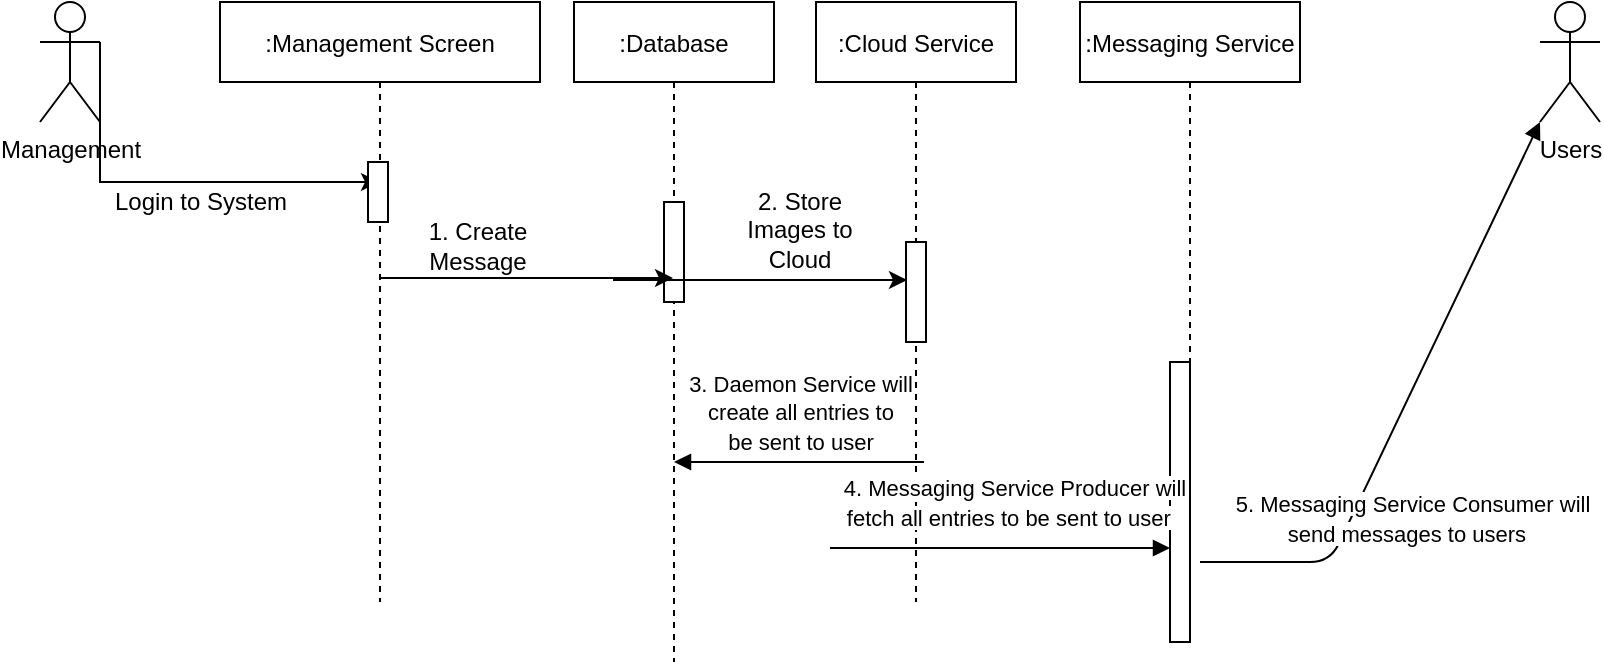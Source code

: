 <mxfile version="16.4.7" type="github">
  <diagram id="kgpKYQtTHZ0yAKxKKP6v" name="Page-1">
    <mxGraphModel dx="946" dy="557" grid="1" gridSize="10" guides="1" tooltips="1" connect="1" arrows="1" fold="1" page="1" pageScale="1" pageWidth="850" pageHeight="1100" math="0" shadow="0">
      <root>
        <mxCell id="0" />
        <mxCell id="1" parent="0" />
        <mxCell id="hFLyXq-MNpYbHPnILwqp-13" style="edgeStyle=orthogonalEdgeStyle;rounded=0;orthogonalLoop=1;jettySize=auto;html=1;exitX=1;exitY=0.333;exitDx=0;exitDy=0;exitPerimeter=0;" edge="1" parent="1" source="hFLyXq-MNpYbHPnILwqp-7" target="hFLyXq-MNpYbHPnILwqp-11">
          <mxGeometry relative="1" as="geometry">
            <mxPoint x="110" y="160" as="targetPoint" />
            <Array as="points">
              <mxPoint x="60" y="100" />
            </Array>
          </mxGeometry>
        </mxCell>
        <mxCell id="hFLyXq-MNpYbHPnILwqp-7" value="Management&lt;br&gt;" style="shape=umlActor;verticalLabelPosition=bottom;verticalAlign=top;html=1;outlineConnect=0;" vertex="1" parent="1">
          <mxGeometry x="30" y="10" width="30" height="60" as="geometry" />
        </mxCell>
        <mxCell id="hFLyXq-MNpYbHPnILwqp-11" value=":Management Screen" style="shape=umlLifeline;perimeter=lifelinePerimeter;container=1;collapsible=0;recursiveResize=0;rounded=0;shadow=0;strokeWidth=1;" vertex="1" parent="1">
          <mxGeometry x="120" y="10" width="160" height="300" as="geometry" />
        </mxCell>
        <mxCell id="hFLyXq-MNpYbHPnILwqp-12" value="" style="points=[];perimeter=orthogonalPerimeter;rounded=0;shadow=0;strokeWidth=1;" vertex="1" parent="hFLyXq-MNpYbHPnILwqp-11">
          <mxGeometry x="74" y="80" width="10" height="30" as="geometry" />
        </mxCell>
        <mxCell id="hFLyXq-MNpYbHPnILwqp-14" value="Login to System" style="text;html=1;align=center;verticalAlign=middle;resizable=0;points=[];autosize=1;strokeColor=none;fillColor=none;" vertex="1" parent="hFLyXq-MNpYbHPnILwqp-11">
          <mxGeometry x="-60" y="90" width="100" height="20" as="geometry" />
        </mxCell>
        <mxCell id="hFLyXq-MNpYbHPnILwqp-24" value="1. Create Message" style="text;html=1;strokeColor=none;fillColor=none;align=center;verticalAlign=middle;whiteSpace=wrap;rounded=0;" vertex="1" parent="hFLyXq-MNpYbHPnILwqp-11">
          <mxGeometry x="99" y="107" width="60" height="30" as="geometry" />
        </mxCell>
        <mxCell id="hFLyXq-MNpYbHPnILwqp-15" value=":Database" style="shape=umlLifeline;perimeter=lifelinePerimeter;container=1;collapsible=0;recursiveResize=0;rounded=0;shadow=0;strokeWidth=1;" vertex="1" parent="1">
          <mxGeometry x="297" y="10" width="100" height="330" as="geometry" />
        </mxCell>
        <mxCell id="hFLyXq-MNpYbHPnILwqp-16" value="" style="points=[];perimeter=orthogonalPerimeter;rounded=0;shadow=0;strokeWidth=1;" vertex="1" parent="hFLyXq-MNpYbHPnILwqp-15">
          <mxGeometry x="45" y="100" width="10" height="50" as="geometry" />
        </mxCell>
        <mxCell id="hFLyXq-MNpYbHPnILwqp-17" value=":Cloud Service" style="shape=umlLifeline;perimeter=lifelinePerimeter;container=1;collapsible=0;recursiveResize=0;rounded=0;shadow=0;strokeWidth=1;" vertex="1" parent="1">
          <mxGeometry x="418" y="10" width="100" height="300" as="geometry" />
        </mxCell>
        <mxCell id="hFLyXq-MNpYbHPnILwqp-18" value="" style="points=[];perimeter=orthogonalPerimeter;rounded=0;shadow=0;strokeWidth=1;" vertex="1" parent="hFLyXq-MNpYbHPnILwqp-17">
          <mxGeometry x="45" y="120" width="10" height="50" as="geometry" />
        </mxCell>
        <mxCell id="hFLyXq-MNpYbHPnILwqp-28" value="" style="verticalAlign=bottom;endArrow=block;shadow=0;strokeWidth=1;" edge="1" parent="hFLyXq-MNpYbHPnILwqp-17" target="hFLyXq-MNpYbHPnILwqp-15">
          <mxGeometry relative="1" as="geometry">
            <mxPoint x="54" y="230" as="sourcePoint" />
            <mxPoint x="-21" y="230" as="targetPoint" />
          </mxGeometry>
        </mxCell>
        <mxCell id="hFLyXq-MNpYbHPnILwqp-19" value=":Messaging Service" style="shape=umlLifeline;perimeter=lifelinePerimeter;container=1;collapsible=0;recursiveResize=0;rounded=0;shadow=0;strokeWidth=1;" vertex="1" parent="1">
          <mxGeometry x="550" y="10" width="110" height="320" as="geometry" />
        </mxCell>
        <mxCell id="hFLyXq-MNpYbHPnILwqp-20" value="" style="points=[];perimeter=orthogonalPerimeter;rounded=0;shadow=0;strokeWidth=1;" vertex="1" parent="hFLyXq-MNpYbHPnILwqp-19">
          <mxGeometry x="45" y="180" width="10" height="140" as="geometry" />
        </mxCell>
        <mxCell id="hFLyXq-MNpYbHPnILwqp-41" value="" style="verticalAlign=bottom;endArrow=block;entryX=0;entryY=0;shadow=0;strokeWidth=1;" edge="1" parent="hFLyXq-MNpYbHPnILwqp-19">
          <mxGeometry x="0.353" y="49" relative="1" as="geometry">
            <mxPoint x="-125" y="273" as="sourcePoint" />
            <mxPoint x="45" y="273" as="targetPoint" />
            <Array as="points">
              <mxPoint x="-60" y="273" />
            </Array>
            <mxPoint as="offset" />
          </mxGeometry>
        </mxCell>
        <mxCell id="hFLyXq-MNpYbHPnILwqp-22" value="Users" style="shape=umlActor;verticalLabelPosition=bottom;verticalAlign=top;html=1;outlineConnect=0;" vertex="1" parent="1">
          <mxGeometry x="780" y="10" width="30" height="60" as="geometry" />
        </mxCell>
        <mxCell id="hFLyXq-MNpYbHPnILwqp-23" value="" style="endArrow=classic;html=1;rounded=0;" edge="1" parent="1">
          <mxGeometry width="50" height="50" relative="1" as="geometry">
            <mxPoint x="199.5" y="148" as="sourcePoint" />
            <mxPoint x="346.5" y="148" as="targetPoint" />
            <Array as="points">
              <mxPoint x="200" y="148" />
              <mxPoint x="290" y="148" />
            </Array>
          </mxGeometry>
        </mxCell>
        <mxCell id="hFLyXq-MNpYbHPnILwqp-25" value="2. Store Images to Cloud" style="text;html=1;strokeColor=none;fillColor=none;align=center;verticalAlign=middle;whiteSpace=wrap;rounded=0;" vertex="1" parent="1">
          <mxGeometry x="380" y="100" width="60" height="48" as="geometry" />
        </mxCell>
        <mxCell id="hFLyXq-MNpYbHPnILwqp-26" value="" style="endArrow=classic;html=1;rounded=0;" edge="1" parent="1">
          <mxGeometry width="50" height="50" relative="1" as="geometry">
            <mxPoint x="316.5" y="149" as="sourcePoint" />
            <mxPoint x="463.5" y="149" as="targetPoint" />
            <Array as="points">
              <mxPoint x="317" y="149" />
              <mxPoint x="407" y="149" />
            </Array>
          </mxGeometry>
        </mxCell>
        <mxCell id="hFLyXq-MNpYbHPnILwqp-29" value="&lt;span style=&quot;font-size: 11px ; background-color: rgb(255 , 255 , 255)&quot;&gt;3. Daemon Service will&lt;/span&gt;&lt;br style=&quot;padding: 0px ; margin: 0px ; font-size: 11px&quot;&gt;&lt;span style=&quot;font-size: 11px ; background-color: rgb(255 , 255 , 255)&quot;&gt;create all&amp;nbsp;entries to&lt;/span&gt;&lt;br style=&quot;padding: 0px ; margin: 0px ; font-size: 11px&quot;&gt;&lt;span style=&quot;font-size: 11px ; background-color: rgb(255 , 255 , 255)&quot;&gt;be sent to user&lt;/span&gt;" style="text;html=1;align=center;verticalAlign=middle;resizable=0;points=[];autosize=1;strokeColor=none;fillColor=none;" vertex="1" parent="1">
          <mxGeometry x="345" y="190" width="130" height="50" as="geometry" />
        </mxCell>
        <mxCell id="hFLyXq-MNpYbHPnILwqp-32" value="&lt;span style=&quot;font-size: 11px ; background-color: rgb(255 , 255 , 255)&quot;&gt;4. Messaging Service Producer will &lt;br&gt;fetch all entries to be sent to user&amp;nbsp;&amp;nbsp;&lt;/span&gt;" style="text;html=1;align=center;verticalAlign=middle;resizable=0;points=[];autosize=1;strokeColor=none;fillColor=none;" vertex="1" parent="1">
          <mxGeometry x="422" y="245" width="190" height="30" as="geometry" />
        </mxCell>
        <mxCell id="hFLyXq-MNpYbHPnILwqp-34" value="" style="verticalAlign=bottom;endArrow=block;entryX=0;entryY=1;shadow=0;strokeWidth=1;entryDx=0;entryDy=0;entryPerimeter=0;" edge="1" parent="1" target="hFLyXq-MNpYbHPnILwqp-22">
          <mxGeometry relative="1" as="geometry">
            <mxPoint x="610" y="290" as="sourcePoint" />
            <mxPoint x="780" y="290" as="targetPoint" />
            <Array as="points">
              <mxPoint x="675" y="290" />
            </Array>
          </mxGeometry>
        </mxCell>
        <mxCell id="hFLyXq-MNpYbHPnILwqp-35" value="&lt;span style=&quot;font-size: 11px ; background-color: rgb(255 , 255 , 255)&quot;&gt;5. Messaging Service Consumer will &lt;br&gt;send messages to users&amp;nbsp;&amp;nbsp;&lt;/span&gt;" style="text;html=1;align=center;verticalAlign=middle;resizable=0;points=[];autosize=1;strokeColor=none;fillColor=none;" vertex="1" parent="1">
          <mxGeometry x="621" y="253" width="190" height="30" as="geometry" />
        </mxCell>
      </root>
    </mxGraphModel>
  </diagram>
</mxfile>
